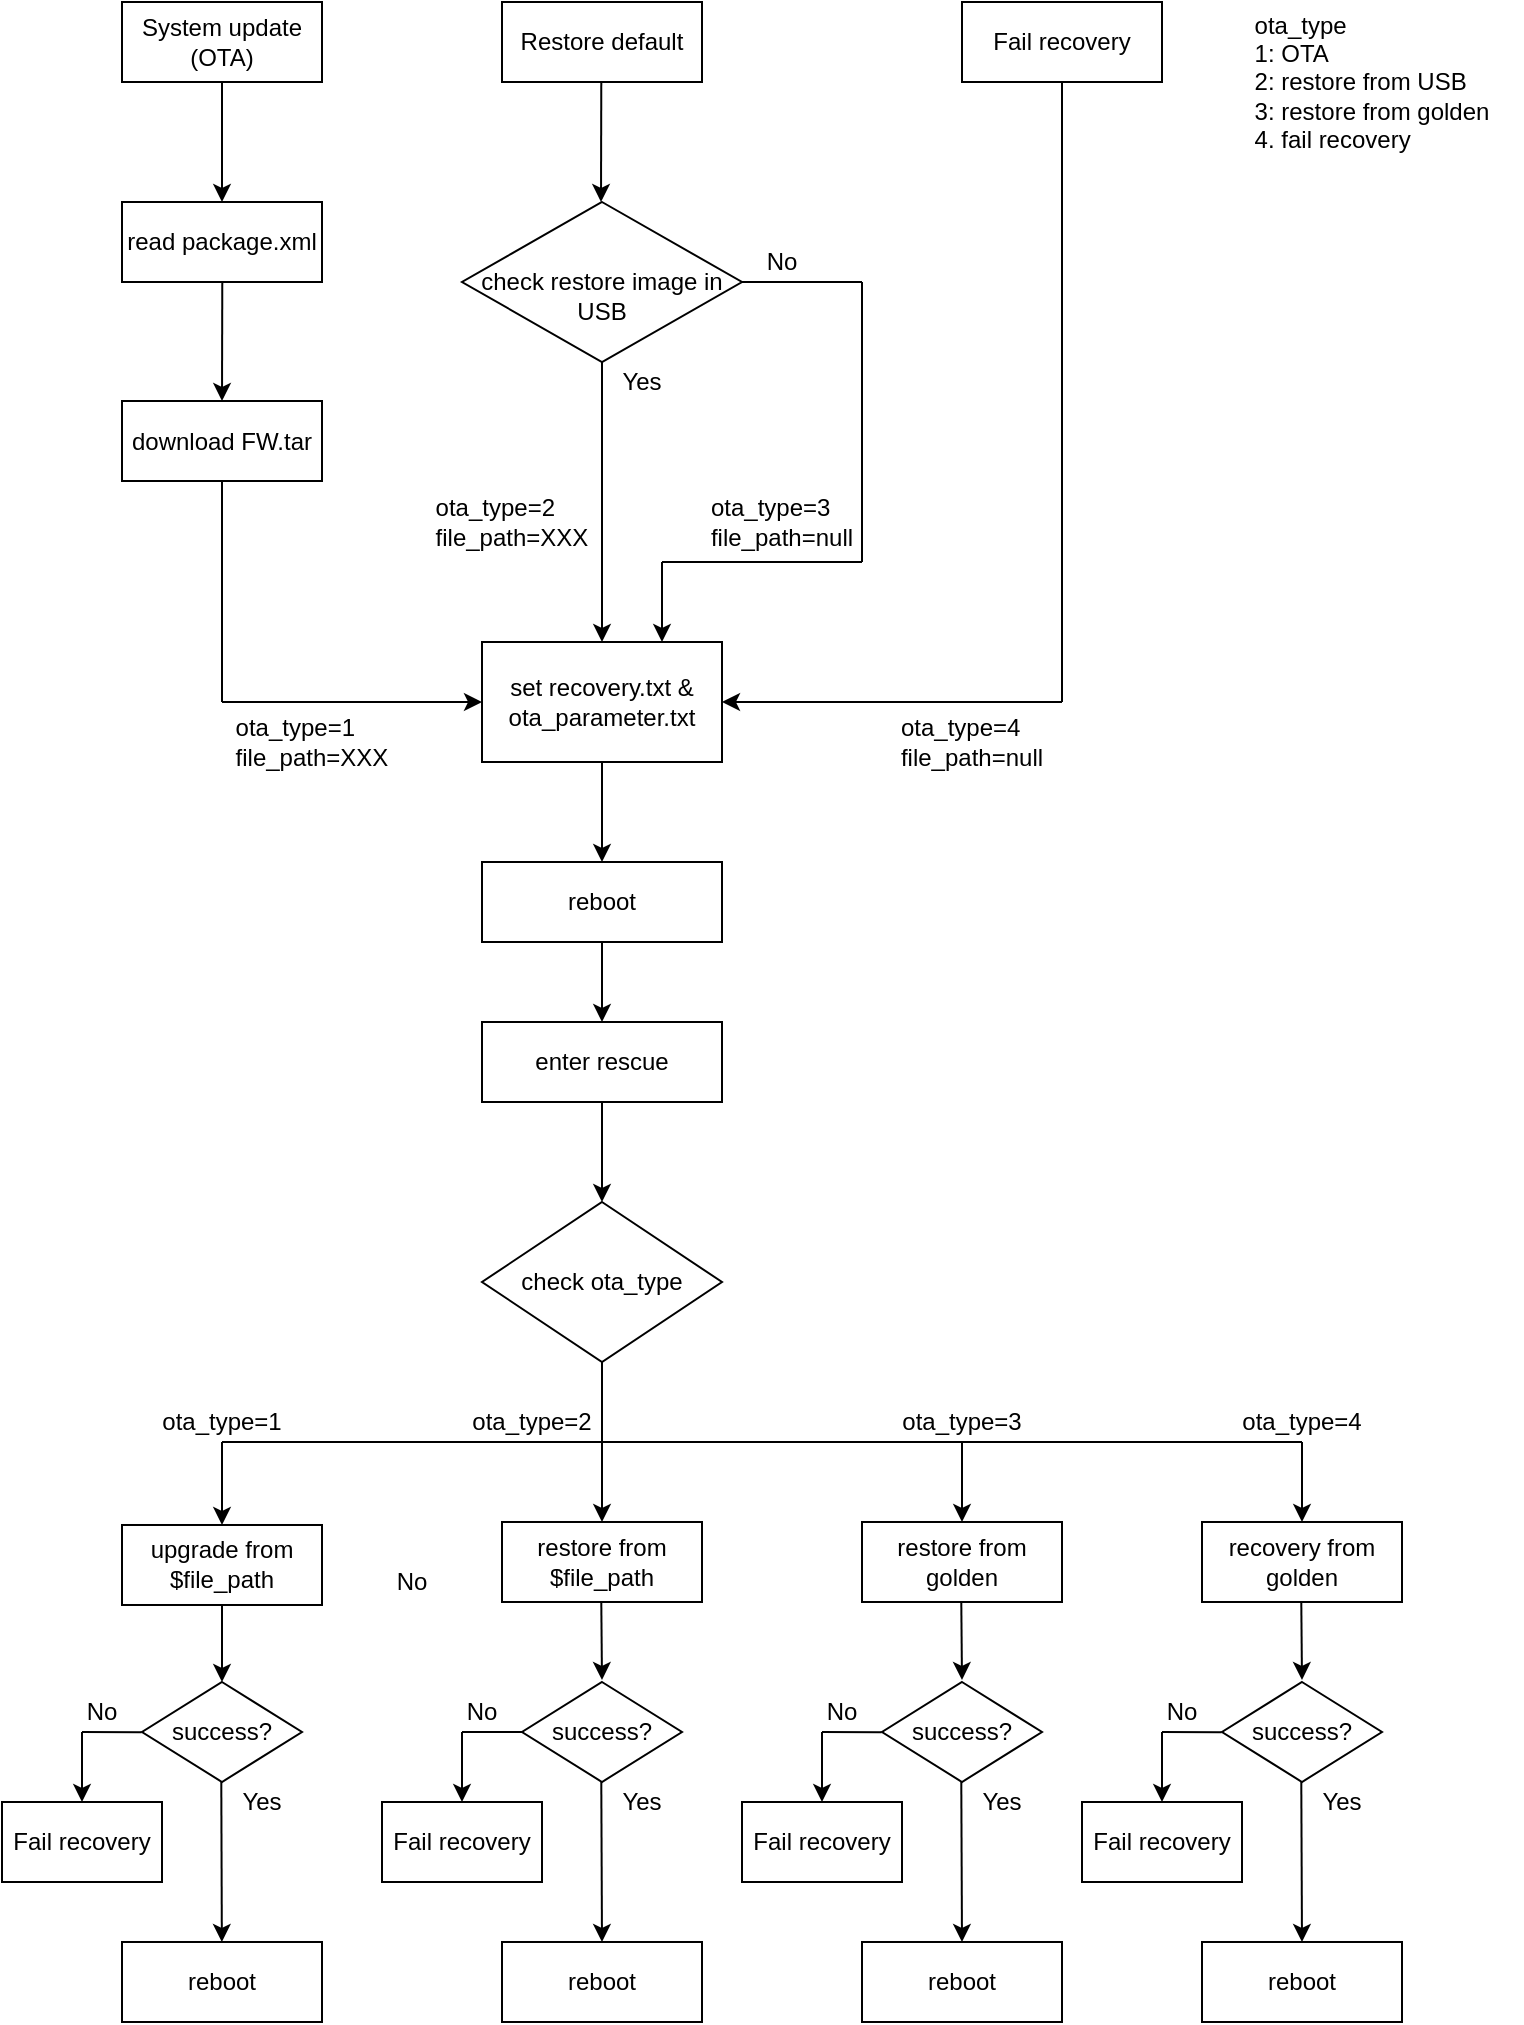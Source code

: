 <mxfile version="10.6.7" type="github"><diagram id="yz5kzDBB0KViOXCaWMYJ" name="Page-1"><mxGraphModel dx="1155" dy="679" grid="1" gridSize="10" guides="1" tooltips="1" connect="1" arrows="1" fold="1" page="1" pageScale="1" pageWidth="827" pageHeight="1169" math="0" shadow="0"><root><mxCell id="0"/><mxCell id="1" parent="0"/><mxCell id="F4VagH9k2dWuoMY2grFW-1" value="System update&lt;br&gt;(OTA)&lt;br&gt;" style="rounded=0;whiteSpace=wrap;html=1;" vertex="1" parent="1"><mxGeometry x="110" y="40" width="100" height="40" as="geometry"/></mxCell><mxCell id="F4VagH9k2dWuoMY2grFW-2" value="Restore default" style="rounded=0;whiteSpace=wrap;html=1;" vertex="1" parent="1"><mxGeometry x="300" y="40" width="100" height="40" as="geometry"/></mxCell><mxCell id="F4VagH9k2dWuoMY2grFW-4" value="Fail recovery" style="rounded=0;whiteSpace=wrap;html=1;" vertex="1" parent="1"><mxGeometry x="530" y="40" width="100" height="40" as="geometry"/></mxCell><mxCell id="F4VagH9k2dWuoMY2grFW-5" value="" style="endArrow=classic;html=1;exitX=0.5;exitY=1;exitDx=0;exitDy=0;" edge="1" parent="1" source="F4VagH9k2dWuoMY2grFW-1"><mxGeometry width="50" height="50" relative="1" as="geometry"><mxPoint x="210" y="280" as="sourcePoint"/><mxPoint x="160" y="140" as="targetPoint"/></mxGeometry></mxCell><mxCell id="F4VagH9k2dWuoMY2grFW-8" value="read package.xml" style="rounded=0;whiteSpace=wrap;html=1;" vertex="1" parent="1"><mxGeometry x="110" y="140" width="100" height="40" as="geometry"/></mxCell><mxCell id="F4VagH9k2dWuoMY2grFW-9" value="" style="endArrow=classic;html=1;exitX=0.5;exitY=1;exitDx=0;exitDy=0;" edge="1" parent="1"><mxGeometry width="50" height="50" relative="1" as="geometry"><mxPoint x="160.143" y="179.786" as="sourcePoint"/><mxPoint x="160" y="239.5" as="targetPoint"/></mxGeometry></mxCell><mxCell id="F4VagH9k2dWuoMY2grFW-10" value="download FW.tar" style="rounded=0;whiteSpace=wrap;html=1;" vertex="1" parent="1"><mxGeometry x="110" y="239.5" width="100" height="40" as="geometry"/></mxCell><mxCell id="F4VagH9k2dWuoMY2grFW-11" value="" style="endArrow=classic;html=1;exitX=0.5;exitY=1;exitDx=0;exitDy=0;" edge="1" parent="1"><mxGeometry width="50" height="50" relative="1" as="geometry"><mxPoint x="349.643" y="80.286" as="sourcePoint"/><mxPoint x="349.5" y="140" as="targetPoint"/></mxGeometry></mxCell><mxCell id="F4VagH9k2dWuoMY2grFW-12" value="&lt;br&gt;check restore image in USB" style="rhombus;whiteSpace=wrap;html=1;" vertex="1" parent="1"><mxGeometry x="280" y="140" width="140" height="80" as="geometry"/></mxCell><mxCell id="F4VagH9k2dWuoMY2grFW-13" value="" style="endArrow=classic;html=1;exitX=0.5;exitY=1;exitDx=0;exitDy=0;entryX=0.5;entryY=0;entryDx=0;entryDy=0;" edge="1" parent="1" source="F4VagH9k2dWuoMY2grFW-12" target="F4VagH9k2dWuoMY2grFW-16"><mxGeometry width="50" height="50" relative="1" as="geometry"><mxPoint x="350" y="290" as="sourcePoint"/><mxPoint x="350" y="280" as="targetPoint"/></mxGeometry></mxCell><mxCell id="F4VagH9k2dWuoMY2grFW-14" value="" style="endArrow=none;html=1;exitX=1;exitY=0.5;exitDx=0;exitDy=0;" edge="1" parent="1" source="F4VagH9k2dWuoMY2grFW-12"><mxGeometry width="50" height="50" relative="1" as="geometry"><mxPoint x="480" y="200" as="sourcePoint"/><mxPoint x="480" y="180" as="targetPoint"/></mxGeometry></mxCell><mxCell id="F4VagH9k2dWuoMY2grFW-16" value="set recovery.txt &amp;amp; ota_parameter.txt" style="rounded=0;whiteSpace=wrap;html=1;" vertex="1" parent="1"><mxGeometry x="290" y="360" width="120" height="60" as="geometry"/></mxCell><mxCell id="F4VagH9k2dWuoMY2grFW-18" value="reboot" style="rounded=0;whiteSpace=wrap;html=1;" vertex="1" parent="1"><mxGeometry x="290" y="470" width="120" height="40" as="geometry"/></mxCell><mxCell id="F4VagH9k2dWuoMY2grFW-19" value="Yes" style="text;html=1;strokeColor=none;fillColor=none;align=center;verticalAlign=middle;whiteSpace=wrap;rounded=0;" vertex="1" parent="1"><mxGeometry x="350" y="220" width="40" height="20" as="geometry"/></mxCell><mxCell id="F4VagH9k2dWuoMY2grFW-20" value="No" style="text;html=1;strokeColor=none;fillColor=none;align=center;verticalAlign=middle;whiteSpace=wrap;rounded=0;" vertex="1" parent="1"><mxGeometry x="420" y="160" width="40" height="20" as="geometry"/></mxCell><mxCell id="F4VagH9k2dWuoMY2grFW-22" value="" style="endArrow=none;html=1;" edge="1" parent="1"><mxGeometry width="50" height="50" relative="1" as="geometry"><mxPoint x="480" y="320" as="sourcePoint"/><mxPoint x="480" y="180" as="targetPoint"/></mxGeometry></mxCell><mxCell id="F4VagH9k2dWuoMY2grFW-23" value="" style="endArrow=none;html=1;" edge="1" parent="1"><mxGeometry width="50" height="50" relative="1" as="geometry"><mxPoint x="380" y="320" as="sourcePoint"/><mxPoint x="480" y="320" as="targetPoint"/></mxGeometry></mxCell><mxCell id="F4VagH9k2dWuoMY2grFW-24" value="" style="endArrow=classic;html=1;entryX=0.75;entryY=0;entryDx=0;entryDy=0;" edge="1" parent="1" target="F4VagH9k2dWuoMY2grFW-16"><mxGeometry width="50" height="50" relative="1" as="geometry"><mxPoint x="380" y="320" as="sourcePoint"/><mxPoint x="540" y="330" as="targetPoint"/></mxGeometry></mxCell><mxCell id="F4VagH9k2dWuoMY2grFW-26" value="" style="endArrow=none;html=1;entryX=0.5;entryY=1;entryDx=0;entryDy=0;" edge="1" parent="1" target="F4VagH9k2dWuoMY2grFW-10"><mxGeometry width="50" height="50" relative="1" as="geometry"><mxPoint x="160" y="390" as="sourcePoint"/><mxPoint x="180" y="330" as="targetPoint"/></mxGeometry></mxCell><mxCell id="F4VagH9k2dWuoMY2grFW-29" value="" style="endArrow=classic;html=1;entryX=0;entryY=0.5;entryDx=0;entryDy=0;" edge="1" parent="1" target="F4VagH9k2dWuoMY2grFW-16"><mxGeometry width="50" height="50" relative="1" as="geometry"><mxPoint x="160" y="390" as="sourcePoint"/><mxPoint x="180" y="400" as="targetPoint"/></mxGeometry></mxCell><mxCell id="F4VagH9k2dWuoMY2grFW-32" value="" style="endArrow=classic;html=1;entryX=1;entryY=0.5;entryDx=0;entryDy=0;" edge="1" parent="1" target="F4VagH9k2dWuoMY2grFW-16"><mxGeometry width="50" height="50" relative="1" as="geometry"><mxPoint x="580" y="390" as="sourcePoint"/><mxPoint x="160" y="560" as="targetPoint"/></mxGeometry></mxCell><mxCell id="F4VagH9k2dWuoMY2grFW-33" value="" style="endArrow=none;html=1;entryX=0.5;entryY=1;entryDx=0;entryDy=0;" edge="1" parent="1" target="F4VagH9k2dWuoMY2grFW-4"><mxGeometry width="50" height="50" relative="1" as="geometry"><mxPoint x="580" y="390" as="sourcePoint"/><mxPoint x="580" y="100" as="targetPoint"/></mxGeometry></mxCell><mxCell id="F4VagH9k2dWuoMY2grFW-34" value="&lt;div style=&quot;text-align: left&quot;&gt;&lt;span&gt;ota_type=1&lt;br&gt;file_path=XXX&lt;/span&gt;&lt;/div&gt;" style="text;html=1;strokeColor=none;fillColor=none;align=center;verticalAlign=middle;whiteSpace=wrap;rounded=0;" vertex="1" parent="1"><mxGeometry x="160" y="390" width="90" height="40" as="geometry"/></mxCell><mxCell id="F4VagH9k2dWuoMY2grFW-35" value="&lt;div style=&quot;text-align: left&quot;&gt;&lt;span&gt;ota_type=2&lt;br&gt;file_path=XXX&lt;/span&gt;&lt;/div&gt;" style="text;html=1;strokeColor=none;fillColor=none;align=center;verticalAlign=middle;whiteSpace=wrap;rounded=0;" vertex="1" parent="1"><mxGeometry x="260" y="280" width="90" height="40" as="geometry"/></mxCell><mxCell id="F4VagH9k2dWuoMY2grFW-36" value="&lt;div style=&quot;text-align: left&quot;&gt;&lt;span&gt;ota_type=3&lt;br&gt;file_path=null&lt;/span&gt;&lt;/div&gt;" style="text;html=1;strokeColor=none;fillColor=none;align=center;verticalAlign=middle;whiteSpace=wrap;rounded=0;" vertex="1" parent="1"><mxGeometry x="395" y="279.5" width="90" height="40" as="geometry"/></mxCell><mxCell id="F4VagH9k2dWuoMY2grFW-37" value="&lt;div style=&quot;text-align: left&quot;&gt;&lt;span&gt;ota_type=4&lt;br&gt;file_path=null&lt;/span&gt;&lt;/div&gt;" style="text;html=1;strokeColor=none;fillColor=none;align=center;verticalAlign=middle;whiteSpace=wrap;rounded=0;" vertex="1" parent="1"><mxGeometry x="490" y="390" width="90" height="40" as="geometry"/></mxCell><mxCell id="F4VagH9k2dWuoMY2grFW-38" value="&lt;div style=&quot;text-align: left&quot;&gt;ota_type&lt;br&gt;1: OTA&lt;br&gt;2: restore from USB&lt;br&gt;3: restore from golden&lt;br&gt;4. fail recovery&lt;/div&gt;" style="text;html=1;strokeColor=none;fillColor=none;align=center;verticalAlign=middle;whiteSpace=wrap;rounded=0;" vertex="1" parent="1"><mxGeometry x="660" y="40" width="150" height="80" as="geometry"/></mxCell><mxCell id="F4VagH9k2dWuoMY2grFW-39" value="" style="endArrow=classic;html=1;exitX=0.5;exitY=1;exitDx=0;exitDy=0;entryX=0.5;entryY=0;entryDx=0;entryDy=0;" edge="1" parent="1" source="F4VagH9k2dWuoMY2grFW-16" target="F4VagH9k2dWuoMY2grFW-18"><mxGeometry width="50" height="50" relative="1" as="geometry"><mxPoint x="388" y="590" as="sourcePoint"/><mxPoint x="438" y="540" as="targetPoint"/></mxGeometry></mxCell><mxCell id="F4VagH9k2dWuoMY2grFW-40" value="" style="endArrow=classic;html=1;exitX=0.5;exitY=1;exitDx=0;exitDy=0;" edge="1" parent="1" source="F4VagH9k2dWuoMY2grFW-18"><mxGeometry width="50" height="50" relative="1" as="geometry"><mxPoint x="360" y="640" as="sourcePoint"/><mxPoint x="350" y="550" as="targetPoint"/></mxGeometry></mxCell><mxCell id="F4VagH9k2dWuoMY2grFW-41" value="enter rescue" style="rounded=0;whiteSpace=wrap;html=1;" vertex="1" parent="1"><mxGeometry x="290" y="550" width="120" height="40" as="geometry"/></mxCell><mxCell id="F4VagH9k2dWuoMY2grFW-42" value="check ota_type" style="rhombus;whiteSpace=wrap;html=1;" vertex="1" parent="1"><mxGeometry x="290" y="640" width="120" height="80" as="geometry"/></mxCell><mxCell id="F4VagH9k2dWuoMY2grFW-45" value="" style="endArrow=classic;html=1;exitX=0.5;exitY=1;exitDx=0;exitDy=0;" edge="1" parent="1" source="F4VagH9k2dWuoMY2grFW-41"><mxGeometry width="50" height="50" relative="1" as="geometry"><mxPoint x="400" y="650" as="sourcePoint"/><mxPoint x="350" y="640" as="targetPoint"/></mxGeometry></mxCell><mxCell id="F4VagH9k2dWuoMY2grFW-46" value="" style="endArrow=none;html=1;entryX=0.5;entryY=1;entryDx=0;entryDy=0;" edge="1" parent="1" target="F4VagH9k2dWuoMY2grFW-42"><mxGeometry width="50" height="50" relative="1" as="geometry"><mxPoint x="350" y="760" as="sourcePoint"/><mxPoint x="325" y="770" as="targetPoint"/></mxGeometry></mxCell><mxCell id="F4VagH9k2dWuoMY2grFW-48" value="upgrade from $file_path" style="rounded=0;whiteSpace=wrap;html=1;" vertex="1" parent="1"><mxGeometry x="110" y="801.496" width="100" height="40" as="geometry"/></mxCell><mxCell id="F4VagH9k2dWuoMY2grFW-49" value="" style="endArrow=none;html=1;entryX=0.5;entryY=1;entryDx=0;entryDy=0;" edge="1" parent="1" target="F4VagH9k2dWuoMY2grFW-102"><mxGeometry width="50" height="50" relative="1" as="geometry"><mxPoint x="160" y="760" as="sourcePoint"/><mxPoint x="680" y="760" as="targetPoint"/></mxGeometry></mxCell><mxCell id="F4VagH9k2dWuoMY2grFW-50" value="" style="endArrow=classic;html=1;entryX=0.5;entryY=0;entryDx=0;entryDy=0;" edge="1" parent="1" target="F4VagH9k2dWuoMY2grFW-48"><mxGeometry width="50" height="50" relative="1" as="geometry"><mxPoint x="160" y="760" as="sourcePoint"/><mxPoint x="200" y="720" as="targetPoint"/></mxGeometry></mxCell><mxCell id="F4VagH9k2dWuoMY2grFW-51" value="" style="endArrow=classic;html=1;exitX=0.5;exitY=1;exitDx=0;exitDy=0;" edge="1" parent="1" source="F4VagH9k2dWuoMY2grFW-48"><mxGeometry width="50" height="50" relative="1" as="geometry"><mxPoint x="235" y="980" as="sourcePoint"/><mxPoint x="160" y="880" as="targetPoint"/></mxGeometry></mxCell><mxCell id="F4VagH9k2dWuoMY2grFW-53" value="restore from $file_path" style="rounded=0;whiteSpace=wrap;html=1;" vertex="1" parent="1"><mxGeometry x="300" y="799.996" width="100" height="40" as="geometry"/></mxCell><mxCell id="F4VagH9k2dWuoMY2grFW-54" value="" style="endArrow=classic;html=1;entryX=0.5;entryY=0;entryDx=0;entryDy=0;" edge="1" parent="1" target="F4VagH9k2dWuoMY2grFW-53"><mxGeometry width="50" height="50" relative="1" as="geometry"><mxPoint x="350" y="760" as="sourcePoint"/><mxPoint x="400" y="890" as="targetPoint"/></mxGeometry></mxCell><mxCell id="F4VagH9k2dWuoMY2grFW-56" value="restore from golden" style="rounded=0;whiteSpace=wrap;html=1;" vertex="1" parent="1"><mxGeometry x="480" y="799.996" width="100" height="40" as="geometry"/></mxCell><mxCell id="F4VagH9k2dWuoMY2grFW-57" value="" style="endArrow=classic;html=1;entryX=0.5;entryY=0;entryDx=0;entryDy=0;" edge="1" parent="1" target="F4VagH9k2dWuoMY2grFW-56"><mxGeometry width="50" height="50" relative="1" as="geometry"><mxPoint x="530" y="760" as="sourcePoint"/><mxPoint x="610" y="870" as="targetPoint"/></mxGeometry></mxCell><mxCell id="F4VagH9k2dWuoMY2grFW-58" value="" style="endArrow=classic;html=1;exitX=0.5;exitY=1;exitDx=0;exitDy=0;" edge="1" parent="1"><mxGeometry width="50" height="50" relative="1" as="geometry"><mxPoint x="349.643" y="839.929" as="sourcePoint"/><mxPoint x="350" y="879" as="targetPoint"/></mxGeometry></mxCell><mxCell id="F4VagH9k2dWuoMY2grFW-59" value="" style="endArrow=classic;html=1;exitX=0.5;exitY=1;exitDx=0;exitDy=0;" edge="1" parent="1"><mxGeometry width="50" height="50" relative="1" as="geometry"><mxPoint x="529.643" y="839.929" as="sourcePoint"/><mxPoint x="530" y="879" as="targetPoint"/></mxGeometry></mxCell><mxCell id="F4VagH9k2dWuoMY2grFW-60" value="success?" style="rhombus;whiteSpace=wrap;html=1;" vertex="1" parent="1"><mxGeometry x="120" y="880" width="80" height="50" as="geometry"/></mxCell><mxCell id="F4VagH9k2dWuoMY2grFW-63" value="" style="endArrow=classic;html=1;exitX=0.5;exitY=1;exitDx=0;exitDy=0;" edge="1" parent="1" target="F4VagH9k2dWuoMY2grFW-66"><mxGeometry width="50" height="50" relative="1" as="geometry"><mxPoint x="159.643" y="929.929" as="sourcePoint"/><mxPoint x="159.5" y="968.5" as="targetPoint"/></mxGeometry></mxCell><mxCell id="F4VagH9k2dWuoMY2grFW-66" value="reboot" style="rounded=0;whiteSpace=wrap;html=1;" vertex="1" parent="1"><mxGeometry x="110" y="1009.996" width="100" height="40" as="geometry"/></mxCell><mxCell id="F4VagH9k2dWuoMY2grFW-71" value="Yes" style="text;html=1;strokeColor=none;fillColor=none;align=center;verticalAlign=middle;whiteSpace=wrap;rounded=0;" vertex="1" parent="1"><mxGeometry x="160" y="930" width="40" height="20" as="geometry"/></mxCell><mxCell id="F4VagH9k2dWuoMY2grFW-79" value="success?" style="rhombus;whiteSpace=wrap;html=1;" vertex="1" parent="1"><mxGeometry x="490" y="880" width="80" height="50" as="geometry"/></mxCell><mxCell id="F4VagH9k2dWuoMY2grFW-80" value="" style="endArrow=classic;html=1;exitX=0.5;exitY=1;exitDx=0;exitDy=0;entryX=0.5;entryY=0;entryDx=0;entryDy=0;" edge="1" parent="1" target="F4VagH9k2dWuoMY2grFW-81"><mxGeometry width="50" height="50" relative="1" as="geometry"><mxPoint x="529.643" y="929.929" as="sourcePoint"/><mxPoint x="529.5" y="968.5" as="targetPoint"/></mxGeometry></mxCell><mxCell id="F4VagH9k2dWuoMY2grFW-81" value="reboot" style="rounded=0;whiteSpace=wrap;html=1;" vertex="1" parent="1"><mxGeometry x="480" y="1009.996" width="100" height="40" as="geometry"/></mxCell><mxCell id="F4VagH9k2dWuoMY2grFW-84" value="Yes" style="text;html=1;strokeColor=none;fillColor=none;align=center;verticalAlign=middle;whiteSpace=wrap;rounded=0;" vertex="1" parent="1"><mxGeometry x="530" y="930" width="40" height="20" as="geometry"/></mxCell><mxCell id="F4VagH9k2dWuoMY2grFW-87" value="success?" style="rhombus;whiteSpace=wrap;html=1;" vertex="1" parent="1"><mxGeometry x="310" y="880" width="80" height="50" as="geometry"/></mxCell><mxCell id="F4VagH9k2dWuoMY2grFW-88" value="" style="endArrow=classic;html=1;exitX=0.5;exitY=1;exitDx=0;exitDy=0;entryX=0.5;entryY=0;entryDx=0;entryDy=0;" edge="1" parent="1" target="F4VagH9k2dWuoMY2grFW-89"><mxGeometry width="50" height="50" relative="1" as="geometry"><mxPoint x="349.643" y="929.929" as="sourcePoint"/><mxPoint x="349.5" y="968.5" as="targetPoint"/></mxGeometry></mxCell><mxCell id="F4VagH9k2dWuoMY2grFW-89" value="reboot" style="rounded=0;whiteSpace=wrap;html=1;" vertex="1" parent="1"><mxGeometry x="300" y="1009.996" width="100" height="40" as="geometry"/></mxCell><mxCell id="F4VagH9k2dWuoMY2grFW-90" value="Yes" style="text;html=1;strokeColor=none;fillColor=none;align=center;verticalAlign=middle;whiteSpace=wrap;rounded=0;" vertex="1" parent="1"><mxGeometry x="350" y="930" width="40" height="20" as="geometry"/></mxCell><mxCell id="F4VagH9k2dWuoMY2grFW-92" value="Fail recovery" style="rounded=0;whiteSpace=wrap;html=1;" vertex="1" parent="1"><mxGeometry x="240" y="940" width="80" height="40" as="geometry"/></mxCell><mxCell id="F4VagH9k2dWuoMY2grFW-93" value="No" style="text;html=1;strokeColor=none;fillColor=none;align=center;verticalAlign=middle;whiteSpace=wrap;rounded=0;" vertex="1" parent="1"><mxGeometry x="235" y="820" width="40" height="20" as="geometry"/></mxCell><mxCell id="F4VagH9k2dWuoMY2grFW-94" value="" style="endArrow=none;html=1;entryX=0;entryY=0.5;entryDx=0;entryDy=0;" edge="1" parent="1" target="F4VagH9k2dWuoMY2grFW-87"><mxGeometry width="50" height="50" relative="1" as="geometry"><mxPoint x="280" y="905" as="sourcePoint"/><mxPoint x="300" y="870" as="targetPoint"/></mxGeometry></mxCell><mxCell id="F4VagH9k2dWuoMY2grFW-96" value="" style="endArrow=classic;html=1;" edge="1" parent="1"><mxGeometry width="50" height="50" relative="1" as="geometry"><mxPoint x="280" y="905" as="sourcePoint"/><mxPoint x="280" y="940" as="targetPoint"/></mxGeometry></mxCell><mxCell id="F4VagH9k2dWuoMY2grFW-98" value="No" style="text;html=1;strokeColor=none;fillColor=none;align=center;verticalAlign=middle;whiteSpace=wrap;rounded=0;" vertex="1" parent="1"><mxGeometry x="270" y="885" width="40" height="20" as="geometry"/></mxCell><mxCell id="F4VagH9k2dWuoMY2grFW-99" value="ota_type=1" style="text;html=1;strokeColor=none;fillColor=none;align=center;verticalAlign=middle;whiteSpace=wrap;rounded=0;" vertex="1" parent="1"><mxGeometry x="110" y="740" width="100" height="20" as="geometry"/></mxCell><mxCell id="F4VagH9k2dWuoMY2grFW-100" value="ota_type=2" style="text;html=1;strokeColor=none;fillColor=none;align=center;verticalAlign=middle;whiteSpace=wrap;rounded=0;" vertex="1" parent="1"><mxGeometry x="280" y="740" width="70" height="20" as="geometry"/></mxCell><mxCell id="F4VagH9k2dWuoMY2grFW-101" value="ota_type=3" style="text;html=1;strokeColor=none;fillColor=none;align=center;verticalAlign=middle;whiteSpace=wrap;rounded=0;" vertex="1" parent="1"><mxGeometry x="495" y="740" width="70" height="20" as="geometry"/></mxCell><mxCell id="F4VagH9k2dWuoMY2grFW-102" value="ota_type=4" style="text;html=1;strokeColor=none;fillColor=none;align=center;verticalAlign=middle;whiteSpace=wrap;rounded=0;" vertex="1" parent="1"><mxGeometry x="665" y="740" width="70" height="20" as="geometry"/></mxCell><mxCell id="F4VagH9k2dWuoMY2grFW-104" value="" style="endArrow=classic;html=1;" edge="1" parent="1"><mxGeometry width="50" height="50" relative="1" as="geometry"><mxPoint x="700" y="760" as="sourcePoint"/><mxPoint x="700" y="800" as="targetPoint"/></mxGeometry></mxCell><mxCell id="F4VagH9k2dWuoMY2grFW-105" value="Fail recovery" style="rounded=0;whiteSpace=wrap;html=1;" vertex="1" parent="1"><mxGeometry x="420" y="940" width="80" height="40" as="geometry"/></mxCell><mxCell id="F4VagH9k2dWuoMY2grFW-106" value="" style="endArrow=none;html=1;entryX=0;entryY=0.5;entryDx=0;entryDy=0;" edge="1" parent="1"><mxGeometry width="50" height="50" relative="1" as="geometry"><mxPoint x="460" y="905.0" as="sourcePoint"/><mxPoint x="489.828" y="905.138" as="targetPoint"/></mxGeometry></mxCell><mxCell id="F4VagH9k2dWuoMY2grFW-107" value="" style="endArrow=classic;html=1;" edge="1" parent="1"><mxGeometry width="50" height="50" relative="1" as="geometry"><mxPoint x="460" y="905.0" as="sourcePoint"/><mxPoint x="460" y="940.0" as="targetPoint"/></mxGeometry></mxCell><mxCell id="F4VagH9k2dWuoMY2grFW-108" value="No" style="text;html=1;strokeColor=none;fillColor=none;align=center;verticalAlign=middle;whiteSpace=wrap;rounded=0;" vertex="1" parent="1"><mxGeometry x="450" y="885" width="40" height="20" as="geometry"/></mxCell><mxCell id="F4VagH9k2dWuoMY2grFW-110" value="recovery from golden" style="rounded=0;whiteSpace=wrap;html=1;" vertex="1" parent="1"><mxGeometry x="650" y="799.996" width="100" height="40" as="geometry"/></mxCell><mxCell id="F4VagH9k2dWuoMY2grFW-111" value="" style="endArrow=classic;html=1;exitX=0.5;exitY=1;exitDx=0;exitDy=0;" edge="1" parent="1"><mxGeometry width="50" height="50" relative="1" as="geometry"><mxPoint x="699.643" y="839.929" as="sourcePoint"/><mxPoint x="700" y="879" as="targetPoint"/></mxGeometry></mxCell><mxCell id="F4VagH9k2dWuoMY2grFW-112" value="success?" style="rhombus;whiteSpace=wrap;html=1;" vertex="1" parent="1"><mxGeometry x="660" y="880" width="80" height="50" as="geometry"/></mxCell><mxCell id="F4VagH9k2dWuoMY2grFW-113" value="" style="endArrow=classic;html=1;exitX=0.5;exitY=1;exitDx=0;exitDy=0;entryX=0.5;entryY=0;entryDx=0;entryDy=0;" edge="1" parent="1" target="F4VagH9k2dWuoMY2grFW-114"><mxGeometry width="50" height="50" relative="1" as="geometry"><mxPoint x="699.643" y="929.929" as="sourcePoint"/><mxPoint x="699.5" y="968.5" as="targetPoint"/></mxGeometry></mxCell><mxCell id="F4VagH9k2dWuoMY2grFW-114" value="reboot" style="rounded=0;whiteSpace=wrap;html=1;" vertex="1" parent="1"><mxGeometry x="650" y="1009.996" width="100" height="40" as="geometry"/></mxCell><mxCell id="F4VagH9k2dWuoMY2grFW-115" value="Yes" style="text;html=1;strokeColor=none;fillColor=none;align=center;verticalAlign=middle;whiteSpace=wrap;rounded=0;" vertex="1" parent="1"><mxGeometry x="700" y="930" width="40" height="20" as="geometry"/></mxCell><mxCell id="F4VagH9k2dWuoMY2grFW-116" value="Fail recovery" style="rounded=0;whiteSpace=wrap;html=1;" vertex="1" parent="1"><mxGeometry x="590" y="940" width="80" height="40" as="geometry"/></mxCell><mxCell id="F4VagH9k2dWuoMY2grFW-117" value="" style="endArrow=none;html=1;entryX=0;entryY=0.5;entryDx=0;entryDy=0;" edge="1" parent="1"><mxGeometry width="50" height="50" relative="1" as="geometry"><mxPoint x="630" y="905.0" as="sourcePoint"/><mxPoint x="659.828" y="905.138" as="targetPoint"/></mxGeometry></mxCell><mxCell id="F4VagH9k2dWuoMY2grFW-118" value="" style="endArrow=classic;html=1;" edge="1" parent="1"><mxGeometry width="50" height="50" relative="1" as="geometry"><mxPoint x="630" y="905.0" as="sourcePoint"/><mxPoint x="630" y="940.0" as="targetPoint"/></mxGeometry></mxCell><mxCell id="F4VagH9k2dWuoMY2grFW-119" value="No" style="text;html=1;strokeColor=none;fillColor=none;align=center;verticalAlign=middle;whiteSpace=wrap;rounded=0;" vertex="1" parent="1"><mxGeometry x="620" y="885" width="40" height="20" as="geometry"/></mxCell><mxCell id="F4VagH9k2dWuoMY2grFW-120" value="Fail recovery" style="rounded=0;whiteSpace=wrap;html=1;" vertex="1" parent="1"><mxGeometry x="50" y="940" width="80" height="40" as="geometry"/></mxCell><mxCell id="F4VagH9k2dWuoMY2grFW-121" value="" style="endArrow=none;html=1;entryX=0;entryY=0.5;entryDx=0;entryDy=0;" edge="1" parent="1"><mxGeometry width="50" height="50" relative="1" as="geometry"><mxPoint x="90" y="905.0" as="sourcePoint"/><mxPoint x="119.828" y="905.138" as="targetPoint"/></mxGeometry></mxCell><mxCell id="F4VagH9k2dWuoMY2grFW-122" value="" style="endArrow=classic;html=1;" edge="1" parent="1"><mxGeometry width="50" height="50" relative="1" as="geometry"><mxPoint x="90" y="905.0" as="sourcePoint"/><mxPoint x="90" y="940.0" as="targetPoint"/></mxGeometry></mxCell><mxCell id="F4VagH9k2dWuoMY2grFW-123" value="No" style="text;html=1;strokeColor=none;fillColor=none;align=center;verticalAlign=middle;whiteSpace=wrap;rounded=0;" vertex="1" parent="1"><mxGeometry x="80" y="885" width="40" height="20" as="geometry"/></mxCell></root></mxGraphModel></diagram></mxfile>